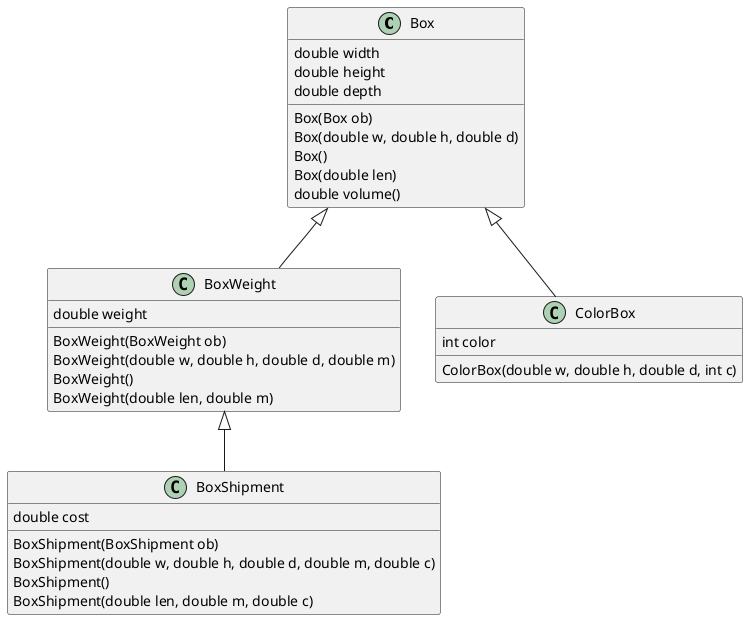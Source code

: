 @startuml
class Box {
    double width
    double height
    double depth
    Box(Box ob)
    Box(double w, double h, double d)
    Box()
    Box(double len)
    double volume()
}

class BoxWeight {
    double weight
    BoxWeight(BoxWeight ob)
    BoxWeight(double w, double h, double d, double m)
    BoxWeight()
    BoxWeight(double len, double m)
}

class BoxShipment {
    double cost
    BoxShipment(BoxShipment ob)
    BoxShipment(double w, double h, double d, double m, double c)
    BoxShipment()
    BoxShipment(double len, double m, double c)
}

class ColorBox {
    int color
    ColorBox(double w, double h, double d, int c)
}

Box <|-- BoxWeight
BoxWeight <|-- BoxShipment
Box <|-- ColorBox
@enduml